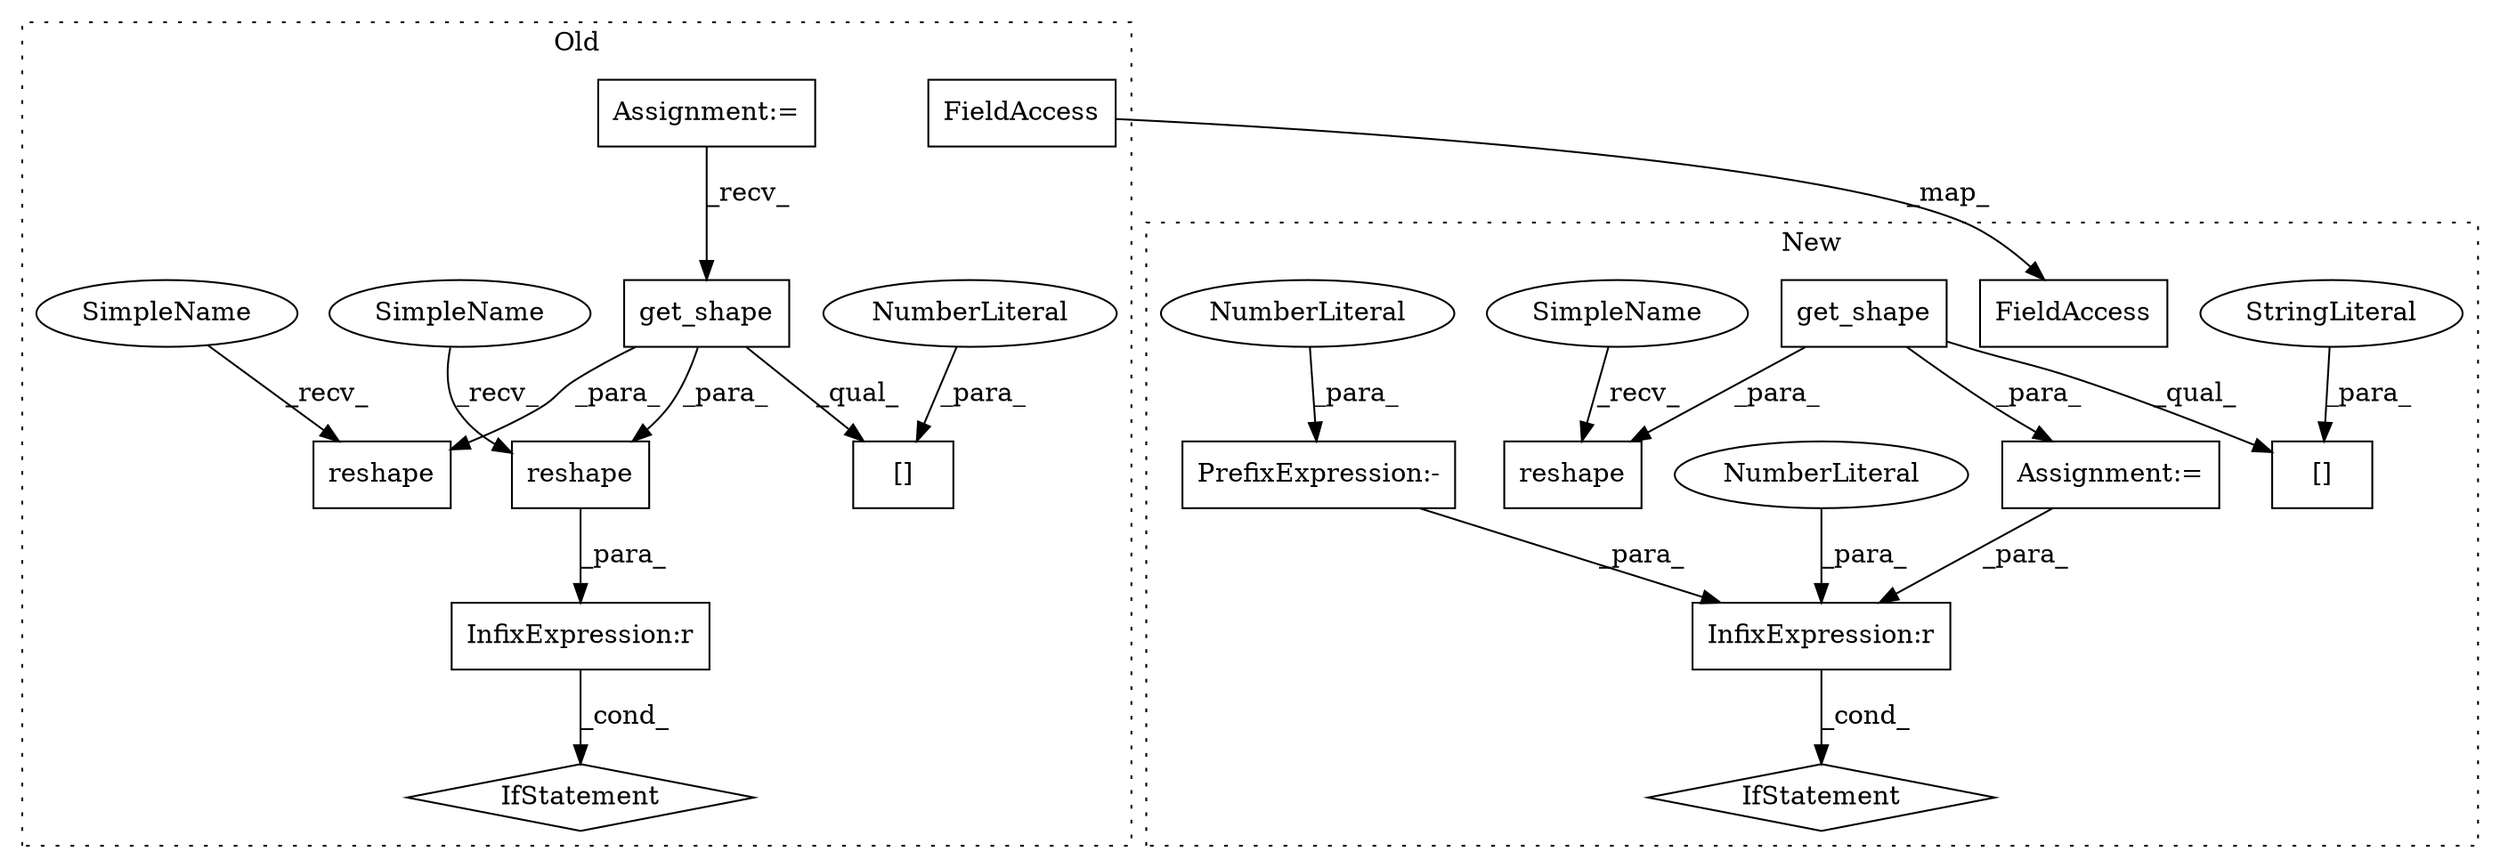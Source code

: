 digraph G {
subgraph cluster0 {
1 [label="IfStatement" a="25" s="2638" l="3" shape="diamond"];
4 [label="InfixExpression:r" a="27" s="2629" l="4" shape="box"];
6 [label="get_shape" a="32" s="1697" l="11" shape="box"];
7 [label="Assignment:=" a="7" s="1521" l="12" shape="box"];
8 [label="reshape" a="32" s="1749,1794" l="8,1" shape="box"];
9 [label="reshape" a="32" s="1859,1902" l="8,1" shape="box"];
11 [label="[]" a="2" s="1684,1710" l="25,1" shape="box"];
12 [label="NumberLiteral" a="34" s="1709" l="1" shape="ellipse"];
15 [label="FieldAccess" a="22" s="2473" l="13" shape="box"];
21 [label="SimpleName" a="42" s="1848" l="10" shape="ellipse"];
22 [label="SimpleName" a="42" s="1738" l="10" shape="ellipse"];
label = "Old";
style="dotted";
}
subgraph cluster1 {
2 [label="get_shape" a="32" s="2344" l="11" shape="box"];
3 [label="Assignment:=" a="7" s="2713" l="1" shape="box"];
5 [label="IfStatement" a="25" s="2775,2818" l="4,2" shape="diamond"];
10 [label="[]" a="2" s="2337,2384" l="29,1" shape="box"];
13 [label="reshape" a="32" s="2476,2513" l="8,1" shape="box"];
14 [label="FieldAccess" a="22" s="2270" l="13" shape="box"];
16 [label="StringLiteral" a="45" s="2366" l="18" shape="ellipse"];
17 [label="InfixExpression:r" a="27" s="2813" l="4" shape="box"];
18 [label="NumberLiteral" a="34" s="2817" l="1" shape="ellipse"];
19 [label="PrefixExpression:-" a="38" s="2810" l="1" shape="box"];
20 [label="NumberLiteral" a="34" s="2811" l="1" shape="ellipse"];
23 [label="SimpleName" a="42" s="2465" l="10" shape="ellipse"];
label = "New";
style="dotted";
}
2 -> 13 [label="_para_"];
2 -> 3 [label="_para_"];
2 -> 10 [label="_qual_"];
3 -> 17 [label="_para_"];
4 -> 1 [label="_cond_"];
6 -> 9 [label="_para_"];
6 -> 11 [label="_qual_"];
6 -> 8 [label="_para_"];
7 -> 6 [label="_recv_"];
9 -> 4 [label="_para_"];
12 -> 11 [label="_para_"];
15 -> 14 [label="_map_"];
16 -> 10 [label="_para_"];
17 -> 5 [label="_cond_"];
18 -> 17 [label="_para_"];
19 -> 17 [label="_para_"];
20 -> 19 [label="_para_"];
21 -> 9 [label="_recv_"];
22 -> 8 [label="_recv_"];
23 -> 13 [label="_recv_"];
}